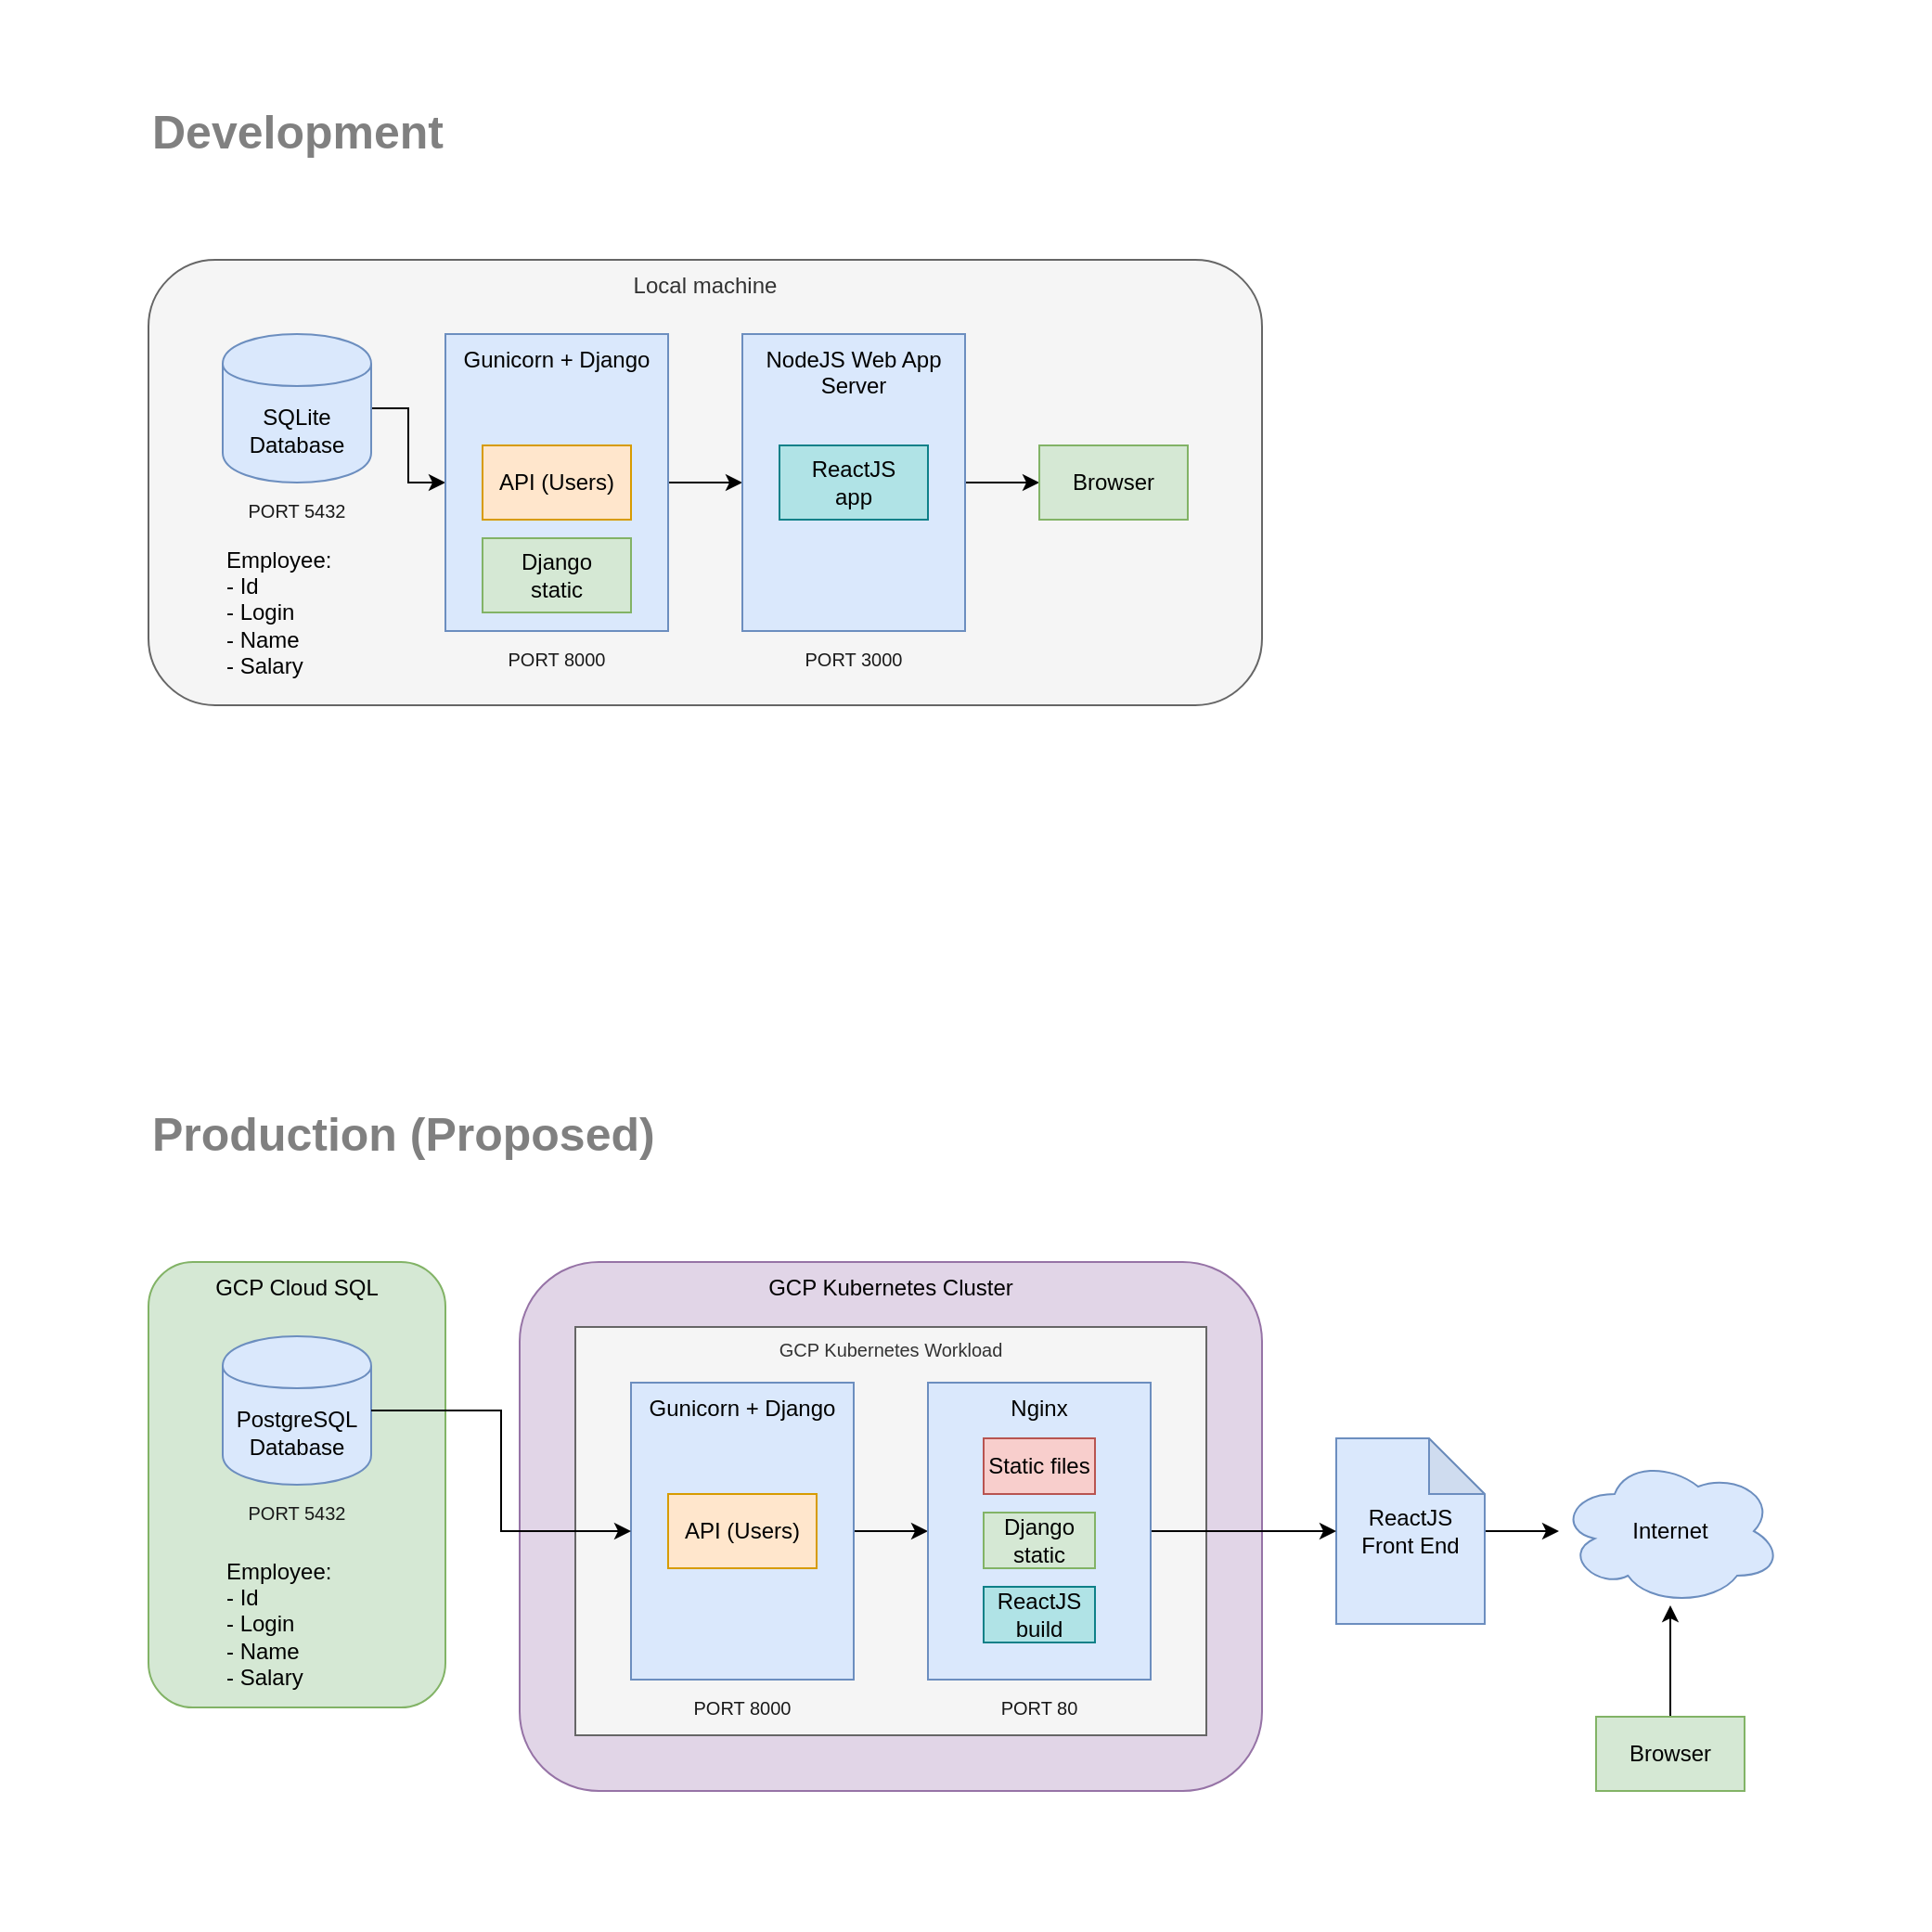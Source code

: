 <mxfile version="13.1.2" type="github">
  <diagram name="Page-1" id="5f0bae14-7c28-e335-631c-24af17079c00">
    <mxGraphModel dx="1422" dy="709" grid="1" gridSize="10" guides="1" tooltips="1" connect="1" arrows="1" fold="1" page="1" pageScale="1" pageWidth="1100" pageHeight="850" background="#ffffff" math="0" shadow="0">
      <root>
        <mxCell id="0" />
        <mxCell id="1" parent="0" />
        <mxCell id="_Kyt0OvYF0EWUXwUrEQa-94" value="" style="rounded=0;whiteSpace=wrap;html=1;fontSize=10;fontColor=#1A1A1A;align=center;strokeColor=none;" vertex="1" parent="1">
          <mxGeometry y="520" width="1040" height="520" as="geometry" />
        </mxCell>
        <mxCell id="_Kyt0OvYF0EWUXwUrEQa-90" value="" style="rounded=0;whiteSpace=wrap;html=1;fontSize=10;fontColor=#1A1A1A;align=center;strokeColor=none;" vertex="1" parent="1">
          <mxGeometry width="760" height="440" as="geometry" />
        </mxCell>
        <mxCell id="_Kyt0OvYF0EWUXwUrEQa-60" value="GCP Kubernetes Cluster" style="rounded=1;whiteSpace=wrap;html=1;horizontal=1;verticalAlign=top;fillColor=#e1d5e7;strokeColor=#9673a6;" vertex="1" parent="1">
          <mxGeometry x="280" y="680" width="400" height="285" as="geometry" />
        </mxCell>
        <mxCell id="_Kyt0OvYF0EWUXwUrEQa-83" value="GCP Kubernetes Workload" style="rounded=0;whiteSpace=wrap;html=1;fontSize=10;fontColor=#333333;align=center;verticalAlign=top;fillColor=#f5f5f5;strokeColor=#666666;" vertex="1" parent="1">
          <mxGeometry x="310" y="715" width="340" height="220" as="geometry" />
        </mxCell>
        <mxCell id="_Kyt0OvYF0EWUXwUrEQa-28" value="Local machine" style="rounded=1;whiteSpace=wrap;html=1;verticalAlign=top;fillColor=#f5f5f5;strokeColor=#666666;fontColor=#333333;" vertex="1" parent="1">
          <mxGeometry x="80" y="140" width="600" height="240" as="geometry" />
        </mxCell>
        <mxCell id="_Kyt0OvYF0EWUXwUrEQa-36" style="edgeStyle=orthogonalEdgeStyle;rounded=0;orthogonalLoop=1;jettySize=auto;html=1;" edge="1" parent="1" source="_Kyt0OvYF0EWUXwUrEQa-31" target="_Kyt0OvYF0EWUXwUrEQa-33">
          <mxGeometry relative="1" as="geometry" />
        </mxCell>
        <mxCell id="_Kyt0OvYF0EWUXwUrEQa-50" style="edgeStyle=orthogonalEdgeStyle;rounded=0;orthogonalLoop=1;jettySize=auto;html=1;entryX=0;entryY=0.5;entryDx=0;entryDy=0;" edge="1" parent="1" source="_Kyt0OvYF0EWUXwUrEQa-33" target="_Kyt0OvYF0EWUXwUrEQa-47">
          <mxGeometry relative="1" as="geometry" />
        </mxCell>
        <mxCell id="_Kyt0OvYF0EWUXwUrEQa-33" value="Gunicorn + Django" style="rounded=0;whiteSpace=wrap;html=1;horizontal=1;verticalAlign=top;fillColor=#dae8fc;strokeColor=#6c8ebf;" vertex="1" parent="1">
          <mxGeometry x="240" y="180" width="120" height="160" as="geometry" />
        </mxCell>
        <mxCell id="_Kyt0OvYF0EWUXwUrEQa-34" value="API (Users)" style="rounded=0;whiteSpace=wrap;html=1;fillColor=#ffe6cc;strokeColor=#d79b00;" vertex="1" parent="1">
          <mxGeometry x="260" y="240" width="80" height="40" as="geometry" />
        </mxCell>
        <mxCell id="_Kyt0OvYF0EWUXwUrEQa-51" style="edgeStyle=orthogonalEdgeStyle;rounded=0;orthogonalLoop=1;jettySize=auto;html=1;entryX=0;entryY=0.5;entryDx=0;entryDy=0;" edge="1" parent="1" source="_Kyt0OvYF0EWUXwUrEQa-47" target="_Kyt0OvYF0EWUXwUrEQa-49">
          <mxGeometry relative="1" as="geometry" />
        </mxCell>
        <mxCell id="_Kyt0OvYF0EWUXwUrEQa-47" value="NodeJS Web App Server" style="rounded=0;whiteSpace=wrap;html=1;verticalAlign=top;fillColor=#dae8fc;strokeColor=#6c8ebf;" vertex="1" parent="1">
          <mxGeometry x="400" y="180" width="120" height="160" as="geometry" />
        </mxCell>
        <mxCell id="_Kyt0OvYF0EWUXwUrEQa-48" value="ReactJS&lt;br&gt;app" style="rounded=0;whiteSpace=wrap;html=1;fillColor=#b0e3e6;strokeColor=#0e8088;" vertex="1" parent="1">
          <mxGeometry x="420" y="240" width="80" height="40" as="geometry" />
        </mxCell>
        <mxCell id="_Kyt0OvYF0EWUXwUrEQa-49" value="Browser" style="rounded=0;whiteSpace=wrap;html=1;fillColor=#d5e8d4;strokeColor=#82b366;" vertex="1" parent="1">
          <mxGeometry x="560" y="240" width="80" height="40" as="geometry" />
        </mxCell>
        <mxCell id="_Kyt0OvYF0EWUXwUrEQa-31" value="SQLite&lt;br&gt;Database" style="shape=cylinder;whiteSpace=wrap;html=1;boundedLbl=1;backgroundOutline=1;fillColor=#dae8fc;strokeColor=#6c8ebf;" vertex="1" parent="1">
          <mxGeometry x="120" y="180" width="80" height="80" as="geometry" />
        </mxCell>
        <mxCell id="_Kyt0OvYF0EWUXwUrEQa-32" value="Employee:&lt;br&gt;- Id&lt;br&gt;- Login&lt;br&gt;- Name&lt;br&gt;- Salary" style="text;html=1;strokeColor=none;fillColor=none;align=left;verticalAlign=middle;whiteSpace=wrap;rounded=0;" vertex="1" parent="1">
          <mxGeometry x="120" y="320" width="70" height="20" as="geometry" />
        </mxCell>
        <mxCell id="_Kyt0OvYF0EWUXwUrEQa-52" style="edgeStyle=orthogonalEdgeStyle;rounded=0;orthogonalLoop=1;jettySize=auto;html=1;" edge="1" parent="1" source="_Kyt0OvYF0EWUXwUrEQa-53" target="_Kyt0OvYF0EWUXwUrEQa-54">
          <mxGeometry relative="1" as="geometry">
            <mxPoint x="960" y="970" as="targetPoint" />
          </mxGeometry>
        </mxCell>
        <mxCell id="_Kyt0OvYF0EWUXwUrEQa-53" value="ReactJS&lt;br&gt;Front End" style="shape=note;whiteSpace=wrap;html=1;backgroundOutline=1;darkOpacity=0.05;fillColor=#dae8fc;strokeColor=#6c8ebf;horizontal=1;" vertex="1" parent="1">
          <mxGeometry x="720" y="775" width="80" height="100" as="geometry" />
        </mxCell>
        <mxCell id="_Kyt0OvYF0EWUXwUrEQa-54" value="Internet" style="ellipse;shape=cloud;whiteSpace=wrap;html=1;fillColor=#dae8fc;strokeColor=#6c8ebf;" vertex="1" parent="1">
          <mxGeometry x="840" y="785" width="120" height="80" as="geometry" />
        </mxCell>
        <mxCell id="_Kyt0OvYF0EWUXwUrEQa-55" style="edgeStyle=orthogonalEdgeStyle;rounded=0;orthogonalLoop=1;jettySize=auto;html=1;" edge="1" parent="1" source="_Kyt0OvYF0EWUXwUrEQa-56" target="_Kyt0OvYF0EWUXwUrEQa-54">
          <mxGeometry relative="1" as="geometry" />
        </mxCell>
        <mxCell id="_Kyt0OvYF0EWUXwUrEQa-56" value="Browser" style="rounded=0;whiteSpace=wrap;html=1;fillColor=#d5e8d4;strokeColor=#82b366;" vertex="1" parent="1">
          <mxGeometry x="860" y="925" width="80" height="40" as="geometry" />
        </mxCell>
        <mxCell id="_Kyt0OvYF0EWUXwUrEQa-57" value="GCP Cloud SQL" style="rounded=1;whiteSpace=wrap;html=1;align=center;verticalAlign=top;fillColor=#d5e8d4;strokeColor=#82b366;" vertex="1" parent="1">
          <mxGeometry x="80" y="680" width="160" height="240" as="geometry" />
        </mxCell>
        <mxCell id="_Kyt0OvYF0EWUXwUrEQa-58" value="PostgreSQL&lt;br&gt;Database" style="shape=cylinder;whiteSpace=wrap;html=1;boundedLbl=1;backgroundOutline=1;fillColor=#dae8fc;strokeColor=#6c8ebf;" vertex="1" parent="1">
          <mxGeometry x="120" y="720" width="80" height="80" as="geometry" />
        </mxCell>
        <mxCell id="_Kyt0OvYF0EWUXwUrEQa-59" value="Employee:&lt;br&gt;- Id&lt;br&gt;- Login&lt;br&gt;- Name&lt;br&gt;- Salary" style="text;html=1;strokeColor=none;fillColor=none;align=left;verticalAlign=middle;whiteSpace=wrap;rounded=0;" vertex="1" parent="1">
          <mxGeometry x="120" y="865" width="70" height="20" as="geometry" />
        </mxCell>
        <mxCell id="_Kyt0OvYF0EWUXwUrEQa-73" style="edgeStyle=orthogonalEdgeStyle;rounded=0;orthogonalLoop=1;jettySize=auto;html=1;fontSize=25;fontColor=#808080;" edge="1" parent="1" source="_Kyt0OvYF0EWUXwUrEQa-61" target="_Kyt0OvYF0EWUXwUrEQa-71">
          <mxGeometry relative="1" as="geometry" />
        </mxCell>
        <mxCell id="_Kyt0OvYF0EWUXwUrEQa-61" value="Gunicorn&amp;nbsp;+ Django" style="rounded=0;whiteSpace=wrap;html=1;verticalAlign=top;fillColor=#dae8fc;strokeColor=#6c8ebf;" vertex="1" parent="1">
          <mxGeometry x="340" y="745" width="120" height="160" as="geometry" />
        </mxCell>
        <mxCell id="_Kyt0OvYF0EWUXwUrEQa-62" value="API (Users)" style="rounded=0;whiteSpace=wrap;html=1;fillColor=#ffe6cc;strokeColor=#d79b00;" vertex="1" parent="1">
          <mxGeometry x="360" y="805" width="80" height="40" as="geometry" />
        </mxCell>
        <mxCell id="_Kyt0OvYF0EWUXwUrEQa-65" style="edgeStyle=orthogonalEdgeStyle;rounded=0;orthogonalLoop=1;jettySize=auto;html=1;" edge="1" parent="1" source="_Kyt0OvYF0EWUXwUrEQa-58" target="_Kyt0OvYF0EWUXwUrEQa-61">
          <mxGeometry relative="1" as="geometry" />
        </mxCell>
        <mxCell id="_Kyt0OvYF0EWUXwUrEQa-67" value="&lt;b style=&quot;font-size: 25px&quot;&gt;&lt;font style=&quot;font-size: 25px&quot;&gt;Development&lt;/font&gt;&lt;/b&gt;" style="text;html=1;strokeColor=none;fillColor=none;align=left;verticalAlign=middle;whiteSpace=wrap;rounded=0;fontSize=25;fontColor=#808080;" vertex="1" parent="1">
          <mxGeometry x="80" y="60" width="230" height="20" as="geometry" />
        </mxCell>
        <mxCell id="_Kyt0OvYF0EWUXwUrEQa-68" style="edgeStyle=orthogonalEdgeStyle;rounded=0;orthogonalLoop=1;jettySize=auto;html=1;exitX=0.5;exitY=1;exitDx=0;exitDy=0;" edge="1" parent="1" source="_Kyt0OvYF0EWUXwUrEQa-67" target="_Kyt0OvYF0EWUXwUrEQa-67">
          <mxGeometry relative="1" as="geometry" />
        </mxCell>
        <mxCell id="_Kyt0OvYF0EWUXwUrEQa-70" value="&lt;b&gt;Production (Proposed)&lt;/b&gt;" style="text;html=1;strokeColor=none;fillColor=none;align=left;verticalAlign=middle;whiteSpace=wrap;rounded=0;fontSize=25;fontColor=#808080;" vertex="1" parent="1">
          <mxGeometry x="80" y="600" width="310" height="20" as="geometry" />
        </mxCell>
        <mxCell id="_Kyt0OvYF0EWUXwUrEQa-75" style="edgeStyle=orthogonalEdgeStyle;rounded=0;orthogonalLoop=1;jettySize=auto;html=1;entryX=0;entryY=0.5;entryDx=0;entryDy=0;entryPerimeter=0;fontSize=25;fontColor=#808080;" edge="1" parent="1" source="_Kyt0OvYF0EWUXwUrEQa-71" target="_Kyt0OvYF0EWUXwUrEQa-53">
          <mxGeometry relative="1" as="geometry" />
        </mxCell>
        <mxCell id="_Kyt0OvYF0EWUXwUrEQa-71" value="Nginx" style="rounded=0;whiteSpace=wrap;html=1;verticalAlign=top;fillColor=#dae8fc;strokeColor=#6c8ebf;" vertex="1" parent="1">
          <mxGeometry x="500" y="745" width="120" height="160" as="geometry" />
        </mxCell>
        <mxCell id="_Kyt0OvYF0EWUXwUrEQa-63" value="ReactJS&lt;br&gt;build" style="rounded=0;whiteSpace=wrap;html=1;fillColor=#b0e3e6;strokeColor=#0e8088;" vertex="1" parent="1">
          <mxGeometry x="530" y="855" width="60" height="30" as="geometry" />
        </mxCell>
        <mxCell id="_Kyt0OvYF0EWUXwUrEQa-64" value="Django&lt;br&gt;static" style="rounded=0;whiteSpace=wrap;html=1;fillColor=#d5e8d4;strokeColor=#82b366;" vertex="1" parent="1">
          <mxGeometry x="530" y="815" width="60" height="30" as="geometry" />
        </mxCell>
        <mxCell id="_Kyt0OvYF0EWUXwUrEQa-74" value="Static files" style="rounded=0;whiteSpace=wrap;html=1;fillColor=#f8cecc;strokeColor=#b85450;" vertex="1" parent="1">
          <mxGeometry x="530" y="775" width="60" height="30" as="geometry" />
        </mxCell>
        <mxCell id="_Kyt0OvYF0EWUXwUrEQa-76" value="PORT 8000" style="text;html=1;strokeColor=none;fillColor=none;align=center;verticalAlign=middle;whiteSpace=wrap;rounded=0;fontSize=10;fontColor=#1A1A1A;" vertex="1" parent="1">
          <mxGeometry x="340" y="905" width="120" height="30" as="geometry" />
        </mxCell>
        <mxCell id="_Kyt0OvYF0EWUXwUrEQa-79" value="PORT 80" style="text;html=1;strokeColor=none;fillColor=none;align=center;verticalAlign=middle;whiteSpace=wrap;rounded=0;fontSize=10;fontColor=#1A1A1A;" vertex="1" parent="1">
          <mxGeometry x="500" y="905" width="120" height="30" as="geometry" />
        </mxCell>
        <mxCell id="_Kyt0OvYF0EWUXwUrEQa-80" value="PORT 3000" style="text;html=1;strokeColor=none;fillColor=none;align=center;verticalAlign=middle;whiteSpace=wrap;rounded=0;fontSize=10;fontColor=#1A1A1A;" vertex="1" parent="1">
          <mxGeometry x="400" y="340" width="120" height="30" as="geometry" />
        </mxCell>
        <mxCell id="_Kyt0OvYF0EWUXwUrEQa-81" value="PORT 8000" style="text;html=1;strokeColor=none;fillColor=none;align=center;verticalAlign=middle;whiteSpace=wrap;rounded=0;fontSize=10;fontColor=#1A1A1A;" vertex="1" parent="1">
          <mxGeometry x="240" y="340" width="120" height="30" as="geometry" />
        </mxCell>
        <mxCell id="_Kyt0OvYF0EWUXwUrEQa-86" value="PORT 5432" style="text;html=1;strokeColor=none;fillColor=none;align=center;verticalAlign=middle;whiteSpace=wrap;rounded=0;fontSize=10;fontColor=#1A1A1A;" vertex="1" parent="1">
          <mxGeometry x="100" y="800" width="120" height="30" as="geometry" />
        </mxCell>
        <mxCell id="_Kyt0OvYF0EWUXwUrEQa-87" value="PORT 5432" style="text;html=1;strokeColor=none;fillColor=none;align=center;verticalAlign=middle;whiteSpace=wrap;rounded=0;fontSize=10;fontColor=#1A1A1A;" vertex="1" parent="1">
          <mxGeometry x="100" y="260" width="120" height="30" as="geometry" />
        </mxCell>
        <mxCell id="_Kyt0OvYF0EWUXwUrEQa-89" value="Django&lt;br&gt;static" style="rounded=0;whiteSpace=wrap;html=1;fillColor=#d5e8d4;strokeColor=#82b366;" vertex="1" parent="1">
          <mxGeometry x="260" y="290" width="80" height="40" as="geometry" />
        </mxCell>
      </root>
    </mxGraphModel>
  </diagram>
</mxfile>
